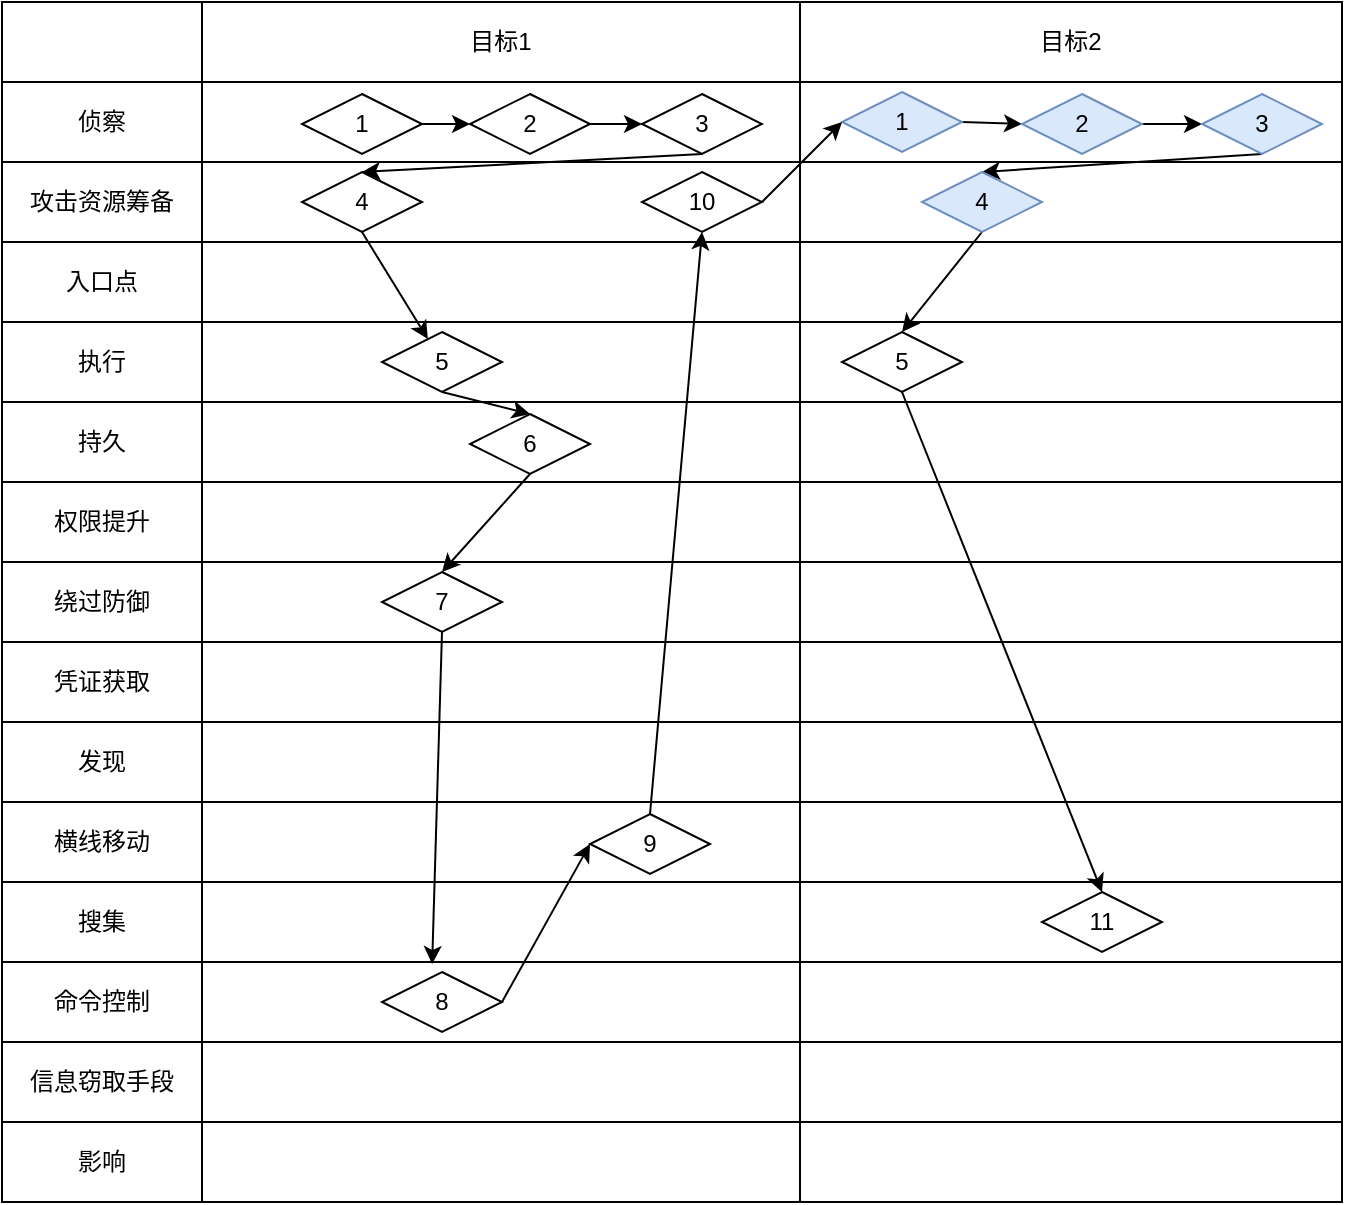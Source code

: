 <mxfile version="20.8.20" type="github">
  <diagram name="第 1 页" id="Ly_gtBACudWPVN4sf7cw">
    <mxGraphModel dx="824" dy="1668" grid="1" gridSize="10" guides="1" tooltips="1" connect="1" arrows="1" fold="1" page="1" pageScale="1" pageWidth="827" pageHeight="1169" math="0" shadow="0">
      <root>
        <mxCell id="0" />
        <mxCell id="1" parent="0" />
        <mxCell id="cJwVm2ZB8bsfL0knMMAu-1" value="" style="shape=table;startSize=0;container=1;collapsible=0;childLayout=tableLayout;" vertex="1" parent="1">
          <mxGeometry x="120" y="-510" width="670" height="600" as="geometry" />
        </mxCell>
        <mxCell id="cJwVm2ZB8bsfL0knMMAu-2" value="" style="shape=tableRow;horizontal=0;startSize=0;swimlaneHead=0;swimlaneBody=0;strokeColor=inherit;top=0;left=0;bottom=0;right=0;collapsible=0;dropTarget=0;fillColor=none;points=[[0,0.5],[1,0.5]];portConstraint=eastwest;" vertex="1" parent="cJwVm2ZB8bsfL0knMMAu-1">
          <mxGeometry width="670" height="40" as="geometry" />
        </mxCell>
        <mxCell id="cJwVm2ZB8bsfL0knMMAu-3" value="" style="shape=partialRectangle;html=1;whiteSpace=wrap;connectable=0;strokeColor=inherit;overflow=hidden;fillColor=none;top=0;left=0;bottom=0;right=0;pointerEvents=1;" vertex="1" parent="cJwVm2ZB8bsfL0knMMAu-2">
          <mxGeometry width="100" height="40" as="geometry">
            <mxRectangle width="100" height="40" as="alternateBounds" />
          </mxGeometry>
        </mxCell>
        <mxCell id="cJwVm2ZB8bsfL0knMMAu-4" value="目标1" style="shape=partialRectangle;html=1;whiteSpace=wrap;connectable=0;strokeColor=inherit;overflow=hidden;fillColor=none;top=0;left=0;bottom=0;right=0;pointerEvents=1;" vertex="1" parent="cJwVm2ZB8bsfL0knMMAu-2">
          <mxGeometry x="100" width="299" height="40" as="geometry">
            <mxRectangle width="299" height="40" as="alternateBounds" />
          </mxGeometry>
        </mxCell>
        <mxCell id="cJwVm2ZB8bsfL0knMMAu-5" value="目标2" style="shape=partialRectangle;html=1;whiteSpace=wrap;connectable=0;strokeColor=inherit;overflow=hidden;fillColor=none;top=0;left=0;bottom=0;right=0;pointerEvents=1;" vertex="1" parent="cJwVm2ZB8bsfL0knMMAu-2">
          <mxGeometry x="399" width="271" height="40" as="geometry">
            <mxRectangle width="271" height="40" as="alternateBounds" />
          </mxGeometry>
        </mxCell>
        <mxCell id="cJwVm2ZB8bsfL0knMMAu-6" value="" style="shape=tableRow;horizontal=0;startSize=0;swimlaneHead=0;swimlaneBody=0;strokeColor=inherit;top=0;left=0;bottom=0;right=0;collapsible=0;dropTarget=0;fillColor=none;points=[[0,0.5],[1,0.5]];portConstraint=eastwest;" vertex="1" parent="cJwVm2ZB8bsfL0knMMAu-1">
          <mxGeometry y="40" width="670" height="40" as="geometry" />
        </mxCell>
        <mxCell id="cJwVm2ZB8bsfL0knMMAu-7" value="侦察" style="shape=partialRectangle;html=1;whiteSpace=wrap;connectable=0;strokeColor=inherit;overflow=hidden;fillColor=none;top=0;left=0;bottom=0;right=0;pointerEvents=1;" vertex="1" parent="cJwVm2ZB8bsfL0knMMAu-6">
          <mxGeometry width="100" height="40" as="geometry">
            <mxRectangle width="100" height="40" as="alternateBounds" />
          </mxGeometry>
        </mxCell>
        <mxCell id="cJwVm2ZB8bsfL0knMMAu-8" value="" style="shape=partialRectangle;html=1;whiteSpace=wrap;connectable=0;strokeColor=inherit;overflow=hidden;fillColor=none;top=0;left=0;bottom=0;right=0;pointerEvents=1;" vertex="1" parent="cJwVm2ZB8bsfL0knMMAu-6">
          <mxGeometry x="100" width="299" height="40" as="geometry">
            <mxRectangle width="299" height="40" as="alternateBounds" />
          </mxGeometry>
        </mxCell>
        <mxCell id="cJwVm2ZB8bsfL0knMMAu-9" value="" style="shape=partialRectangle;html=1;whiteSpace=wrap;connectable=0;strokeColor=inherit;overflow=hidden;fillColor=none;top=0;left=0;bottom=0;right=0;pointerEvents=1;" vertex="1" parent="cJwVm2ZB8bsfL0knMMAu-6">
          <mxGeometry x="399" width="271" height="40" as="geometry">
            <mxRectangle width="271" height="40" as="alternateBounds" />
          </mxGeometry>
        </mxCell>
        <mxCell id="cJwVm2ZB8bsfL0knMMAu-10" value="" style="shape=tableRow;horizontal=0;startSize=0;swimlaneHead=0;swimlaneBody=0;strokeColor=inherit;top=0;left=0;bottom=0;right=0;collapsible=0;dropTarget=0;fillColor=none;points=[[0,0.5],[1,0.5]];portConstraint=eastwest;" vertex="1" parent="cJwVm2ZB8bsfL0knMMAu-1">
          <mxGeometry y="80" width="670" height="40" as="geometry" />
        </mxCell>
        <mxCell id="cJwVm2ZB8bsfL0knMMAu-11" value="攻击资源筹备" style="shape=partialRectangle;html=1;whiteSpace=wrap;connectable=0;strokeColor=inherit;overflow=hidden;fillColor=none;top=0;left=0;bottom=0;right=0;pointerEvents=1;" vertex="1" parent="cJwVm2ZB8bsfL0knMMAu-10">
          <mxGeometry width="100" height="40" as="geometry">
            <mxRectangle width="100" height="40" as="alternateBounds" />
          </mxGeometry>
        </mxCell>
        <mxCell id="cJwVm2ZB8bsfL0knMMAu-12" value="" style="shape=partialRectangle;html=1;whiteSpace=wrap;connectable=0;strokeColor=inherit;overflow=hidden;fillColor=none;top=0;left=0;bottom=0;right=0;pointerEvents=1;" vertex="1" parent="cJwVm2ZB8bsfL0knMMAu-10">
          <mxGeometry x="100" width="299" height="40" as="geometry">
            <mxRectangle width="299" height="40" as="alternateBounds" />
          </mxGeometry>
        </mxCell>
        <mxCell id="cJwVm2ZB8bsfL0knMMAu-13" value="" style="shape=partialRectangle;html=1;whiteSpace=wrap;connectable=0;strokeColor=inherit;overflow=hidden;fillColor=none;top=0;left=0;bottom=0;right=0;pointerEvents=1;" vertex="1" parent="cJwVm2ZB8bsfL0knMMAu-10">
          <mxGeometry x="399" width="271" height="40" as="geometry">
            <mxRectangle width="271" height="40" as="alternateBounds" />
          </mxGeometry>
        </mxCell>
        <mxCell id="cJwVm2ZB8bsfL0knMMAu-14" value="" style="shape=tableRow;horizontal=0;startSize=0;swimlaneHead=0;swimlaneBody=0;strokeColor=inherit;top=0;left=0;bottom=0;right=0;collapsible=0;dropTarget=0;fillColor=none;points=[[0,0.5],[1,0.5]];portConstraint=eastwest;" vertex="1" parent="cJwVm2ZB8bsfL0knMMAu-1">
          <mxGeometry y="120" width="670" height="40" as="geometry" />
        </mxCell>
        <mxCell id="cJwVm2ZB8bsfL0knMMAu-15" value="入口点" style="shape=partialRectangle;html=1;whiteSpace=wrap;connectable=0;strokeColor=inherit;overflow=hidden;fillColor=none;top=0;left=0;bottom=0;right=0;pointerEvents=1;" vertex="1" parent="cJwVm2ZB8bsfL0knMMAu-14">
          <mxGeometry width="100" height="40" as="geometry">
            <mxRectangle width="100" height="40" as="alternateBounds" />
          </mxGeometry>
        </mxCell>
        <mxCell id="cJwVm2ZB8bsfL0knMMAu-16" value="" style="shape=partialRectangle;html=1;whiteSpace=wrap;connectable=0;strokeColor=inherit;overflow=hidden;fillColor=none;top=0;left=0;bottom=0;right=0;pointerEvents=1;" vertex="1" parent="cJwVm2ZB8bsfL0knMMAu-14">
          <mxGeometry x="100" width="299" height="40" as="geometry">
            <mxRectangle width="299" height="40" as="alternateBounds" />
          </mxGeometry>
        </mxCell>
        <mxCell id="cJwVm2ZB8bsfL0knMMAu-17" value="" style="shape=partialRectangle;html=1;whiteSpace=wrap;connectable=0;strokeColor=inherit;overflow=hidden;fillColor=none;top=0;left=0;bottom=0;right=0;pointerEvents=1;" vertex="1" parent="cJwVm2ZB8bsfL0knMMAu-14">
          <mxGeometry x="399" width="271" height="40" as="geometry">
            <mxRectangle width="271" height="40" as="alternateBounds" />
          </mxGeometry>
        </mxCell>
        <mxCell id="cJwVm2ZB8bsfL0knMMAu-18" value="" style="shape=tableRow;horizontal=0;startSize=0;swimlaneHead=0;swimlaneBody=0;strokeColor=inherit;top=0;left=0;bottom=0;right=0;collapsible=0;dropTarget=0;fillColor=none;points=[[0,0.5],[1,0.5]];portConstraint=eastwest;" vertex="1" parent="cJwVm2ZB8bsfL0knMMAu-1">
          <mxGeometry y="160" width="670" height="40" as="geometry" />
        </mxCell>
        <mxCell id="cJwVm2ZB8bsfL0knMMAu-19" value="执行" style="shape=partialRectangle;html=1;whiteSpace=wrap;connectable=0;strokeColor=inherit;overflow=hidden;fillColor=none;top=0;left=0;bottom=0;right=0;pointerEvents=1;" vertex="1" parent="cJwVm2ZB8bsfL0knMMAu-18">
          <mxGeometry width="100" height="40" as="geometry">
            <mxRectangle width="100" height="40" as="alternateBounds" />
          </mxGeometry>
        </mxCell>
        <mxCell id="cJwVm2ZB8bsfL0knMMAu-20" value="" style="shape=partialRectangle;html=1;whiteSpace=wrap;connectable=0;strokeColor=inherit;overflow=hidden;fillColor=none;top=0;left=0;bottom=0;right=0;pointerEvents=1;" vertex="1" parent="cJwVm2ZB8bsfL0knMMAu-18">
          <mxGeometry x="100" width="299" height="40" as="geometry">
            <mxRectangle width="299" height="40" as="alternateBounds" />
          </mxGeometry>
        </mxCell>
        <mxCell id="cJwVm2ZB8bsfL0knMMAu-21" value="" style="shape=partialRectangle;html=1;whiteSpace=wrap;connectable=0;strokeColor=inherit;overflow=hidden;fillColor=none;top=0;left=0;bottom=0;right=0;pointerEvents=1;" vertex="1" parent="cJwVm2ZB8bsfL0knMMAu-18">
          <mxGeometry x="399" width="271" height="40" as="geometry">
            <mxRectangle width="271" height="40" as="alternateBounds" />
          </mxGeometry>
        </mxCell>
        <mxCell id="cJwVm2ZB8bsfL0knMMAu-22" value="" style="shape=tableRow;horizontal=0;startSize=0;swimlaneHead=0;swimlaneBody=0;strokeColor=inherit;top=0;left=0;bottom=0;right=0;collapsible=0;dropTarget=0;fillColor=none;points=[[0,0.5],[1,0.5]];portConstraint=eastwest;" vertex="1" parent="cJwVm2ZB8bsfL0knMMAu-1">
          <mxGeometry y="200" width="670" height="40" as="geometry" />
        </mxCell>
        <mxCell id="cJwVm2ZB8bsfL0knMMAu-23" value="持久" style="shape=partialRectangle;html=1;whiteSpace=wrap;connectable=0;strokeColor=inherit;overflow=hidden;fillColor=none;top=0;left=0;bottom=0;right=0;pointerEvents=1;" vertex="1" parent="cJwVm2ZB8bsfL0knMMAu-22">
          <mxGeometry width="100" height="40" as="geometry">
            <mxRectangle width="100" height="40" as="alternateBounds" />
          </mxGeometry>
        </mxCell>
        <mxCell id="cJwVm2ZB8bsfL0knMMAu-24" value="" style="shape=partialRectangle;html=1;whiteSpace=wrap;connectable=0;strokeColor=inherit;overflow=hidden;fillColor=none;top=0;left=0;bottom=0;right=0;pointerEvents=1;" vertex="1" parent="cJwVm2ZB8bsfL0knMMAu-22">
          <mxGeometry x="100" width="299" height="40" as="geometry">
            <mxRectangle width="299" height="40" as="alternateBounds" />
          </mxGeometry>
        </mxCell>
        <mxCell id="cJwVm2ZB8bsfL0knMMAu-25" value="" style="shape=partialRectangle;html=1;whiteSpace=wrap;connectable=0;strokeColor=inherit;overflow=hidden;fillColor=none;top=0;left=0;bottom=0;right=0;pointerEvents=1;" vertex="1" parent="cJwVm2ZB8bsfL0knMMAu-22">
          <mxGeometry x="399" width="271" height="40" as="geometry">
            <mxRectangle width="271" height="40" as="alternateBounds" />
          </mxGeometry>
        </mxCell>
        <mxCell id="cJwVm2ZB8bsfL0knMMAu-26" value="" style="shape=tableRow;horizontal=0;startSize=0;swimlaneHead=0;swimlaneBody=0;strokeColor=inherit;top=0;left=0;bottom=0;right=0;collapsible=0;dropTarget=0;fillColor=none;points=[[0,0.5],[1,0.5]];portConstraint=eastwest;" vertex="1" parent="cJwVm2ZB8bsfL0knMMAu-1">
          <mxGeometry y="240" width="670" height="40" as="geometry" />
        </mxCell>
        <mxCell id="cJwVm2ZB8bsfL0knMMAu-27" value="权限提升" style="shape=partialRectangle;html=1;whiteSpace=wrap;connectable=0;strokeColor=inherit;overflow=hidden;fillColor=none;top=0;left=0;bottom=0;right=0;pointerEvents=1;" vertex="1" parent="cJwVm2ZB8bsfL0knMMAu-26">
          <mxGeometry width="100" height="40" as="geometry">
            <mxRectangle width="100" height="40" as="alternateBounds" />
          </mxGeometry>
        </mxCell>
        <mxCell id="cJwVm2ZB8bsfL0knMMAu-28" value="" style="shape=partialRectangle;html=1;whiteSpace=wrap;connectable=0;strokeColor=inherit;overflow=hidden;fillColor=none;top=0;left=0;bottom=0;right=0;pointerEvents=1;" vertex="1" parent="cJwVm2ZB8bsfL0knMMAu-26">
          <mxGeometry x="100" width="299" height="40" as="geometry">
            <mxRectangle width="299" height="40" as="alternateBounds" />
          </mxGeometry>
        </mxCell>
        <mxCell id="cJwVm2ZB8bsfL0knMMAu-29" value="" style="shape=partialRectangle;html=1;whiteSpace=wrap;connectable=0;strokeColor=inherit;overflow=hidden;fillColor=none;top=0;left=0;bottom=0;right=0;pointerEvents=1;" vertex="1" parent="cJwVm2ZB8bsfL0knMMAu-26">
          <mxGeometry x="399" width="271" height="40" as="geometry">
            <mxRectangle width="271" height="40" as="alternateBounds" />
          </mxGeometry>
        </mxCell>
        <mxCell id="cJwVm2ZB8bsfL0knMMAu-30" value="" style="shape=tableRow;horizontal=0;startSize=0;swimlaneHead=0;swimlaneBody=0;strokeColor=inherit;top=0;left=0;bottom=0;right=0;collapsible=0;dropTarget=0;fillColor=none;points=[[0,0.5],[1,0.5]];portConstraint=eastwest;" vertex="1" parent="cJwVm2ZB8bsfL0knMMAu-1">
          <mxGeometry y="280" width="670" height="40" as="geometry" />
        </mxCell>
        <mxCell id="cJwVm2ZB8bsfL0knMMAu-31" value="绕过防御" style="shape=partialRectangle;html=1;whiteSpace=wrap;connectable=0;strokeColor=inherit;overflow=hidden;fillColor=none;top=0;left=0;bottom=0;right=0;pointerEvents=1;" vertex="1" parent="cJwVm2ZB8bsfL0knMMAu-30">
          <mxGeometry width="100" height="40" as="geometry">
            <mxRectangle width="100" height="40" as="alternateBounds" />
          </mxGeometry>
        </mxCell>
        <mxCell id="cJwVm2ZB8bsfL0knMMAu-32" value="" style="shape=partialRectangle;html=1;whiteSpace=wrap;connectable=0;strokeColor=inherit;overflow=hidden;fillColor=none;top=0;left=0;bottom=0;right=0;pointerEvents=1;" vertex="1" parent="cJwVm2ZB8bsfL0knMMAu-30">
          <mxGeometry x="100" width="299" height="40" as="geometry">
            <mxRectangle width="299" height="40" as="alternateBounds" />
          </mxGeometry>
        </mxCell>
        <mxCell id="cJwVm2ZB8bsfL0knMMAu-33" value="" style="shape=partialRectangle;html=1;whiteSpace=wrap;connectable=0;strokeColor=inherit;overflow=hidden;fillColor=none;top=0;left=0;bottom=0;right=0;pointerEvents=1;" vertex="1" parent="cJwVm2ZB8bsfL0knMMAu-30">
          <mxGeometry x="399" width="271" height="40" as="geometry">
            <mxRectangle width="271" height="40" as="alternateBounds" />
          </mxGeometry>
        </mxCell>
        <mxCell id="cJwVm2ZB8bsfL0knMMAu-34" value="" style="shape=tableRow;horizontal=0;startSize=0;swimlaneHead=0;swimlaneBody=0;strokeColor=inherit;top=0;left=0;bottom=0;right=0;collapsible=0;dropTarget=0;fillColor=none;points=[[0,0.5],[1,0.5]];portConstraint=eastwest;" vertex="1" parent="cJwVm2ZB8bsfL0knMMAu-1">
          <mxGeometry y="320" width="670" height="40" as="geometry" />
        </mxCell>
        <mxCell id="cJwVm2ZB8bsfL0knMMAu-35" value="凭证获取" style="shape=partialRectangle;html=1;whiteSpace=wrap;connectable=0;strokeColor=inherit;overflow=hidden;fillColor=none;top=0;left=0;bottom=0;right=0;pointerEvents=1;" vertex="1" parent="cJwVm2ZB8bsfL0knMMAu-34">
          <mxGeometry width="100" height="40" as="geometry">
            <mxRectangle width="100" height="40" as="alternateBounds" />
          </mxGeometry>
        </mxCell>
        <mxCell id="cJwVm2ZB8bsfL0knMMAu-36" value="" style="shape=partialRectangle;html=1;whiteSpace=wrap;connectable=0;strokeColor=inherit;overflow=hidden;fillColor=none;top=0;left=0;bottom=0;right=0;pointerEvents=1;" vertex="1" parent="cJwVm2ZB8bsfL0knMMAu-34">
          <mxGeometry x="100" width="299" height="40" as="geometry">
            <mxRectangle width="299" height="40" as="alternateBounds" />
          </mxGeometry>
        </mxCell>
        <mxCell id="cJwVm2ZB8bsfL0knMMAu-37" value="" style="shape=partialRectangle;html=1;whiteSpace=wrap;connectable=0;strokeColor=inherit;overflow=hidden;fillColor=none;top=0;left=0;bottom=0;right=0;pointerEvents=1;" vertex="1" parent="cJwVm2ZB8bsfL0knMMAu-34">
          <mxGeometry x="399" width="271" height="40" as="geometry">
            <mxRectangle width="271" height="40" as="alternateBounds" />
          </mxGeometry>
        </mxCell>
        <mxCell id="cJwVm2ZB8bsfL0knMMAu-38" value="" style="shape=tableRow;horizontal=0;startSize=0;swimlaneHead=0;swimlaneBody=0;strokeColor=inherit;top=0;left=0;bottom=0;right=0;collapsible=0;dropTarget=0;fillColor=none;points=[[0,0.5],[1,0.5]];portConstraint=eastwest;" vertex="1" parent="cJwVm2ZB8bsfL0knMMAu-1">
          <mxGeometry y="360" width="670" height="40" as="geometry" />
        </mxCell>
        <mxCell id="cJwVm2ZB8bsfL0knMMAu-39" value="发现" style="shape=partialRectangle;html=1;whiteSpace=wrap;connectable=0;strokeColor=inherit;overflow=hidden;fillColor=none;top=0;left=0;bottom=0;right=0;pointerEvents=1;" vertex="1" parent="cJwVm2ZB8bsfL0knMMAu-38">
          <mxGeometry width="100" height="40" as="geometry">
            <mxRectangle width="100" height="40" as="alternateBounds" />
          </mxGeometry>
        </mxCell>
        <mxCell id="cJwVm2ZB8bsfL0knMMAu-40" value="" style="shape=partialRectangle;html=1;whiteSpace=wrap;connectable=0;strokeColor=inherit;overflow=hidden;fillColor=none;top=0;left=0;bottom=0;right=0;pointerEvents=1;" vertex="1" parent="cJwVm2ZB8bsfL0knMMAu-38">
          <mxGeometry x="100" width="299" height="40" as="geometry">
            <mxRectangle width="299" height="40" as="alternateBounds" />
          </mxGeometry>
        </mxCell>
        <mxCell id="cJwVm2ZB8bsfL0knMMAu-41" value="" style="shape=partialRectangle;html=1;whiteSpace=wrap;connectable=0;strokeColor=inherit;overflow=hidden;fillColor=none;top=0;left=0;bottom=0;right=0;pointerEvents=1;" vertex="1" parent="cJwVm2ZB8bsfL0knMMAu-38">
          <mxGeometry x="399" width="271" height="40" as="geometry">
            <mxRectangle width="271" height="40" as="alternateBounds" />
          </mxGeometry>
        </mxCell>
        <mxCell id="cJwVm2ZB8bsfL0knMMAu-42" value="" style="shape=tableRow;horizontal=0;startSize=0;swimlaneHead=0;swimlaneBody=0;strokeColor=inherit;top=0;left=0;bottom=0;right=0;collapsible=0;dropTarget=0;fillColor=none;points=[[0,0.5],[1,0.5]];portConstraint=eastwest;" vertex="1" parent="cJwVm2ZB8bsfL0knMMAu-1">
          <mxGeometry y="400" width="670" height="40" as="geometry" />
        </mxCell>
        <mxCell id="cJwVm2ZB8bsfL0knMMAu-43" value="横线移动" style="shape=partialRectangle;html=1;whiteSpace=wrap;connectable=0;strokeColor=inherit;overflow=hidden;fillColor=none;top=0;left=0;bottom=0;right=0;pointerEvents=1;" vertex="1" parent="cJwVm2ZB8bsfL0knMMAu-42">
          <mxGeometry width="100" height="40" as="geometry">
            <mxRectangle width="100" height="40" as="alternateBounds" />
          </mxGeometry>
        </mxCell>
        <mxCell id="cJwVm2ZB8bsfL0knMMAu-44" value="" style="shape=partialRectangle;html=1;whiteSpace=wrap;connectable=0;strokeColor=inherit;overflow=hidden;fillColor=none;top=0;left=0;bottom=0;right=0;pointerEvents=1;" vertex="1" parent="cJwVm2ZB8bsfL0knMMAu-42">
          <mxGeometry x="100" width="299" height="40" as="geometry">
            <mxRectangle width="299" height="40" as="alternateBounds" />
          </mxGeometry>
        </mxCell>
        <mxCell id="cJwVm2ZB8bsfL0knMMAu-45" value="" style="shape=partialRectangle;html=1;whiteSpace=wrap;connectable=0;strokeColor=inherit;overflow=hidden;fillColor=none;top=0;left=0;bottom=0;right=0;pointerEvents=1;" vertex="1" parent="cJwVm2ZB8bsfL0knMMAu-42">
          <mxGeometry x="399" width="271" height="40" as="geometry">
            <mxRectangle width="271" height="40" as="alternateBounds" />
          </mxGeometry>
        </mxCell>
        <mxCell id="cJwVm2ZB8bsfL0knMMAu-46" value="" style="shape=tableRow;horizontal=0;startSize=0;swimlaneHead=0;swimlaneBody=0;strokeColor=inherit;top=0;left=0;bottom=0;right=0;collapsible=0;dropTarget=0;fillColor=none;points=[[0,0.5],[1,0.5]];portConstraint=eastwest;" vertex="1" parent="cJwVm2ZB8bsfL0knMMAu-1">
          <mxGeometry y="440" width="670" height="40" as="geometry" />
        </mxCell>
        <mxCell id="cJwVm2ZB8bsfL0knMMAu-47" value="搜集" style="shape=partialRectangle;html=1;whiteSpace=wrap;connectable=0;strokeColor=inherit;overflow=hidden;fillColor=none;top=0;left=0;bottom=0;right=0;pointerEvents=1;" vertex="1" parent="cJwVm2ZB8bsfL0knMMAu-46">
          <mxGeometry width="100" height="40" as="geometry">
            <mxRectangle width="100" height="40" as="alternateBounds" />
          </mxGeometry>
        </mxCell>
        <mxCell id="cJwVm2ZB8bsfL0knMMAu-48" value="" style="shape=partialRectangle;html=1;whiteSpace=wrap;connectable=0;strokeColor=inherit;overflow=hidden;fillColor=none;top=0;left=0;bottom=0;right=0;pointerEvents=1;" vertex="1" parent="cJwVm2ZB8bsfL0knMMAu-46">
          <mxGeometry x="100" width="299" height="40" as="geometry">
            <mxRectangle width="299" height="40" as="alternateBounds" />
          </mxGeometry>
        </mxCell>
        <mxCell id="cJwVm2ZB8bsfL0knMMAu-49" value="" style="shape=partialRectangle;html=1;whiteSpace=wrap;connectable=0;strokeColor=inherit;overflow=hidden;fillColor=none;top=0;left=0;bottom=0;right=0;pointerEvents=1;" vertex="1" parent="cJwVm2ZB8bsfL0knMMAu-46">
          <mxGeometry x="399" width="271" height="40" as="geometry">
            <mxRectangle width="271" height="40" as="alternateBounds" />
          </mxGeometry>
        </mxCell>
        <mxCell id="cJwVm2ZB8bsfL0knMMAu-50" value="" style="shape=tableRow;horizontal=0;startSize=0;swimlaneHead=0;swimlaneBody=0;strokeColor=inherit;top=0;left=0;bottom=0;right=0;collapsible=0;dropTarget=0;fillColor=none;points=[[0,0.5],[1,0.5]];portConstraint=eastwest;" vertex="1" parent="cJwVm2ZB8bsfL0knMMAu-1">
          <mxGeometry y="480" width="670" height="40" as="geometry" />
        </mxCell>
        <mxCell id="cJwVm2ZB8bsfL0knMMAu-51" value="命令控制" style="shape=partialRectangle;html=1;whiteSpace=wrap;connectable=0;strokeColor=inherit;overflow=hidden;fillColor=none;top=0;left=0;bottom=0;right=0;pointerEvents=1;" vertex="1" parent="cJwVm2ZB8bsfL0knMMAu-50">
          <mxGeometry width="100" height="40" as="geometry">
            <mxRectangle width="100" height="40" as="alternateBounds" />
          </mxGeometry>
        </mxCell>
        <mxCell id="cJwVm2ZB8bsfL0knMMAu-52" value="" style="shape=partialRectangle;html=1;whiteSpace=wrap;connectable=0;strokeColor=inherit;overflow=hidden;fillColor=none;top=0;left=0;bottom=0;right=0;pointerEvents=1;" vertex="1" parent="cJwVm2ZB8bsfL0knMMAu-50">
          <mxGeometry x="100" width="299" height="40" as="geometry">
            <mxRectangle width="299" height="40" as="alternateBounds" />
          </mxGeometry>
        </mxCell>
        <mxCell id="cJwVm2ZB8bsfL0knMMAu-53" value="" style="shape=partialRectangle;html=1;whiteSpace=wrap;connectable=0;strokeColor=inherit;overflow=hidden;fillColor=none;top=0;left=0;bottom=0;right=0;pointerEvents=1;" vertex="1" parent="cJwVm2ZB8bsfL0knMMAu-50">
          <mxGeometry x="399" width="271" height="40" as="geometry">
            <mxRectangle width="271" height="40" as="alternateBounds" />
          </mxGeometry>
        </mxCell>
        <mxCell id="cJwVm2ZB8bsfL0knMMAu-54" value="" style="shape=tableRow;horizontal=0;startSize=0;swimlaneHead=0;swimlaneBody=0;strokeColor=inherit;top=0;left=0;bottom=0;right=0;collapsible=0;dropTarget=0;fillColor=none;points=[[0,0.5],[1,0.5]];portConstraint=eastwest;" vertex="1" parent="cJwVm2ZB8bsfL0knMMAu-1">
          <mxGeometry y="520" width="670" height="40" as="geometry" />
        </mxCell>
        <mxCell id="cJwVm2ZB8bsfL0knMMAu-55" value="信息窃取手段" style="shape=partialRectangle;html=1;whiteSpace=wrap;connectable=0;strokeColor=inherit;overflow=hidden;fillColor=none;top=0;left=0;bottom=0;right=0;pointerEvents=1;" vertex="1" parent="cJwVm2ZB8bsfL0knMMAu-54">
          <mxGeometry width="100" height="40" as="geometry">
            <mxRectangle width="100" height="40" as="alternateBounds" />
          </mxGeometry>
        </mxCell>
        <mxCell id="cJwVm2ZB8bsfL0knMMAu-56" value="" style="shape=partialRectangle;html=1;whiteSpace=wrap;connectable=0;strokeColor=inherit;overflow=hidden;fillColor=none;top=0;left=0;bottom=0;right=0;pointerEvents=1;" vertex="1" parent="cJwVm2ZB8bsfL0knMMAu-54">
          <mxGeometry x="100" width="299" height="40" as="geometry">
            <mxRectangle width="299" height="40" as="alternateBounds" />
          </mxGeometry>
        </mxCell>
        <mxCell id="cJwVm2ZB8bsfL0knMMAu-57" value="" style="shape=partialRectangle;html=1;whiteSpace=wrap;connectable=0;strokeColor=inherit;overflow=hidden;fillColor=none;top=0;left=0;bottom=0;right=0;pointerEvents=1;" vertex="1" parent="cJwVm2ZB8bsfL0knMMAu-54">
          <mxGeometry x="399" width="271" height="40" as="geometry">
            <mxRectangle width="271" height="40" as="alternateBounds" />
          </mxGeometry>
        </mxCell>
        <mxCell id="cJwVm2ZB8bsfL0knMMAu-58" value="" style="shape=tableRow;horizontal=0;startSize=0;swimlaneHead=0;swimlaneBody=0;strokeColor=inherit;top=0;left=0;bottom=0;right=0;collapsible=0;dropTarget=0;fillColor=none;points=[[0,0.5],[1,0.5]];portConstraint=eastwest;" vertex="1" parent="cJwVm2ZB8bsfL0knMMAu-1">
          <mxGeometry y="560" width="670" height="40" as="geometry" />
        </mxCell>
        <mxCell id="cJwVm2ZB8bsfL0knMMAu-59" value="影响" style="shape=partialRectangle;html=1;whiteSpace=wrap;connectable=0;strokeColor=inherit;overflow=hidden;fillColor=none;top=0;left=0;bottom=0;right=0;pointerEvents=1;" vertex="1" parent="cJwVm2ZB8bsfL0knMMAu-58">
          <mxGeometry width="100" height="40" as="geometry">
            <mxRectangle width="100" height="40" as="alternateBounds" />
          </mxGeometry>
        </mxCell>
        <mxCell id="cJwVm2ZB8bsfL0knMMAu-60" value="" style="shape=partialRectangle;html=1;whiteSpace=wrap;connectable=0;strokeColor=inherit;overflow=hidden;fillColor=none;top=0;left=0;bottom=0;right=0;pointerEvents=1;" vertex="1" parent="cJwVm2ZB8bsfL0knMMAu-58">
          <mxGeometry x="100" width="299" height="40" as="geometry">
            <mxRectangle width="299" height="40" as="alternateBounds" />
          </mxGeometry>
        </mxCell>
        <mxCell id="cJwVm2ZB8bsfL0knMMAu-61" value="" style="shape=partialRectangle;html=1;whiteSpace=wrap;connectable=0;strokeColor=inherit;overflow=hidden;fillColor=none;top=0;left=0;bottom=0;right=0;pointerEvents=1;" vertex="1" parent="cJwVm2ZB8bsfL0knMMAu-58">
          <mxGeometry x="399" width="271" height="40" as="geometry">
            <mxRectangle width="271" height="40" as="alternateBounds" />
          </mxGeometry>
        </mxCell>
        <mxCell id="cJwVm2ZB8bsfL0knMMAu-62" style="edgeStyle=orthogonalEdgeStyle;rounded=0;orthogonalLoop=1;jettySize=auto;html=1;exitX=1;exitY=0.5;exitDx=0;exitDy=0;" edge="1" parent="1" source="cJwVm2ZB8bsfL0knMMAu-63" target="cJwVm2ZB8bsfL0knMMAu-65">
          <mxGeometry relative="1" as="geometry" />
        </mxCell>
        <mxCell id="cJwVm2ZB8bsfL0knMMAu-63" value="1" style="rhombus;whiteSpace=wrap;html=1;" vertex="1" parent="1">
          <mxGeometry x="270" y="-464" width="60" height="30" as="geometry" />
        </mxCell>
        <mxCell id="cJwVm2ZB8bsfL0knMMAu-64" style="edgeStyle=orthogonalEdgeStyle;rounded=0;orthogonalLoop=1;jettySize=auto;html=1;exitX=1;exitY=0.5;exitDx=0;exitDy=0;entryX=0;entryY=0.5;entryDx=0;entryDy=0;" edge="1" parent="1" source="cJwVm2ZB8bsfL0knMMAu-65" target="cJwVm2ZB8bsfL0knMMAu-67">
          <mxGeometry relative="1" as="geometry" />
        </mxCell>
        <mxCell id="cJwVm2ZB8bsfL0knMMAu-65" value="2" style="rhombus;whiteSpace=wrap;html=1;" vertex="1" parent="1">
          <mxGeometry x="354" y="-464" width="60" height="30" as="geometry" />
        </mxCell>
        <mxCell id="cJwVm2ZB8bsfL0knMMAu-66" style="edgeStyle=none;rounded=0;orthogonalLoop=1;jettySize=auto;html=1;exitX=0.5;exitY=1;exitDx=0;exitDy=0;entryX=0.5;entryY=0;entryDx=0;entryDy=0;" edge="1" parent="1" source="cJwVm2ZB8bsfL0knMMAu-67" target="cJwVm2ZB8bsfL0knMMAu-69">
          <mxGeometry relative="1" as="geometry" />
        </mxCell>
        <mxCell id="cJwVm2ZB8bsfL0knMMAu-67" value="3" style="rhombus;whiteSpace=wrap;html=1;" vertex="1" parent="1">
          <mxGeometry x="440" y="-464" width="60" height="30" as="geometry" />
        </mxCell>
        <mxCell id="cJwVm2ZB8bsfL0knMMAu-68" style="edgeStyle=none;rounded=0;orthogonalLoop=1;jettySize=auto;html=1;exitX=0.5;exitY=1;exitDx=0;exitDy=0;" edge="1" parent="1" source="cJwVm2ZB8bsfL0knMMAu-69" target="cJwVm2ZB8bsfL0knMMAu-71">
          <mxGeometry relative="1" as="geometry" />
        </mxCell>
        <mxCell id="cJwVm2ZB8bsfL0knMMAu-69" value="4" style="rhombus;whiteSpace=wrap;html=1;" vertex="1" parent="1">
          <mxGeometry x="270" y="-425" width="60" height="30" as="geometry" />
        </mxCell>
        <mxCell id="cJwVm2ZB8bsfL0knMMAu-70" style="edgeStyle=none;rounded=0;orthogonalLoop=1;jettySize=auto;html=1;exitX=0.5;exitY=1;exitDx=0;exitDy=0;entryX=0.5;entryY=0;entryDx=0;entryDy=0;" edge="1" parent="1" source="cJwVm2ZB8bsfL0knMMAu-71" target="cJwVm2ZB8bsfL0knMMAu-73">
          <mxGeometry relative="1" as="geometry" />
        </mxCell>
        <mxCell id="cJwVm2ZB8bsfL0knMMAu-71" value="5" style="rhombus;whiteSpace=wrap;html=1;" vertex="1" parent="1">
          <mxGeometry x="310" y="-345" width="60" height="30" as="geometry" />
        </mxCell>
        <mxCell id="cJwVm2ZB8bsfL0knMMAu-72" style="edgeStyle=none;rounded=0;orthogonalLoop=1;jettySize=auto;html=1;exitX=0.5;exitY=1;exitDx=0;exitDy=0;entryX=0.5;entryY=0;entryDx=0;entryDy=0;" edge="1" parent="1" source="cJwVm2ZB8bsfL0knMMAu-73" target="cJwVm2ZB8bsfL0knMMAu-75">
          <mxGeometry relative="1" as="geometry" />
        </mxCell>
        <mxCell id="cJwVm2ZB8bsfL0knMMAu-73" value="6" style="rhombus;whiteSpace=wrap;html=1;" vertex="1" parent="1">
          <mxGeometry x="354" y="-304" width="60" height="30" as="geometry" />
        </mxCell>
        <mxCell id="cJwVm2ZB8bsfL0knMMAu-74" style="edgeStyle=none;rounded=0;orthogonalLoop=1;jettySize=auto;html=1;exitX=0.5;exitY=1;exitDx=0;exitDy=0;entryX=0.321;entryY=0.025;entryDx=0;entryDy=0;entryPerimeter=0;" edge="1" parent="1" source="cJwVm2ZB8bsfL0knMMAu-75" target="cJwVm2ZB8bsfL0knMMAu-50">
          <mxGeometry relative="1" as="geometry" />
        </mxCell>
        <mxCell id="cJwVm2ZB8bsfL0knMMAu-75" value="7" style="rhombus;whiteSpace=wrap;html=1;" vertex="1" parent="1">
          <mxGeometry x="310" y="-225" width="60" height="30" as="geometry" />
        </mxCell>
        <mxCell id="cJwVm2ZB8bsfL0knMMAu-76" style="edgeStyle=none;rounded=0;orthogonalLoop=1;jettySize=auto;html=1;exitX=1;exitY=0.5;exitDx=0;exitDy=0;entryX=0;entryY=0.5;entryDx=0;entryDy=0;" edge="1" parent="1" source="cJwVm2ZB8bsfL0knMMAu-77" target="cJwVm2ZB8bsfL0knMMAu-79">
          <mxGeometry relative="1" as="geometry" />
        </mxCell>
        <mxCell id="cJwVm2ZB8bsfL0knMMAu-77" value="8" style="rhombus;whiteSpace=wrap;html=1;" vertex="1" parent="1">
          <mxGeometry x="310" y="-25" width="60" height="30" as="geometry" />
        </mxCell>
        <mxCell id="cJwVm2ZB8bsfL0knMMAu-78" style="edgeStyle=none;rounded=0;orthogonalLoop=1;jettySize=auto;html=1;exitX=0.5;exitY=0;exitDx=0;exitDy=0;entryX=0.5;entryY=1;entryDx=0;entryDy=0;" edge="1" parent="1" source="cJwVm2ZB8bsfL0knMMAu-79" target="cJwVm2ZB8bsfL0knMMAu-92">
          <mxGeometry relative="1" as="geometry" />
        </mxCell>
        <mxCell id="cJwVm2ZB8bsfL0knMMAu-79" value="9" style="rhombus;whiteSpace=wrap;html=1;" vertex="1" parent="1">
          <mxGeometry x="414" y="-104" width="60" height="30" as="geometry" />
        </mxCell>
        <mxCell id="cJwVm2ZB8bsfL0knMMAu-80" style="edgeStyle=none;rounded=0;orthogonalLoop=1;jettySize=auto;html=1;exitX=1;exitY=0.5;exitDx=0;exitDy=0;entryX=0;entryY=0.5;entryDx=0;entryDy=0;" edge="1" parent="1" source="cJwVm2ZB8bsfL0knMMAu-81" target="cJwVm2ZB8bsfL0knMMAu-83">
          <mxGeometry relative="1" as="geometry" />
        </mxCell>
        <mxCell id="cJwVm2ZB8bsfL0knMMAu-81" value="1" style="rhombus;whiteSpace=wrap;html=1;fillColor=#dae8fc;strokeColor=#6c8ebf;" vertex="1" parent="1">
          <mxGeometry x="540" y="-465" width="60" height="30" as="geometry" />
        </mxCell>
        <mxCell id="cJwVm2ZB8bsfL0knMMAu-82" style="edgeStyle=none;rounded=0;orthogonalLoop=1;jettySize=auto;html=1;exitX=1;exitY=0.5;exitDx=0;exitDy=0;entryX=0;entryY=0.5;entryDx=0;entryDy=0;" edge="1" parent="1" source="cJwVm2ZB8bsfL0knMMAu-83" target="cJwVm2ZB8bsfL0knMMAu-85">
          <mxGeometry relative="1" as="geometry" />
        </mxCell>
        <mxCell id="cJwVm2ZB8bsfL0knMMAu-83" value="2" style="rhombus;whiteSpace=wrap;html=1;fillColor=#dae8fc;strokeColor=#6c8ebf;" vertex="1" parent="1">
          <mxGeometry x="630" y="-464" width="60" height="30" as="geometry" />
        </mxCell>
        <mxCell id="cJwVm2ZB8bsfL0knMMAu-84" style="edgeStyle=none;rounded=0;orthogonalLoop=1;jettySize=auto;html=1;exitX=0.5;exitY=1;exitDx=0;exitDy=0;entryX=0.5;entryY=0;entryDx=0;entryDy=0;" edge="1" parent="1" source="cJwVm2ZB8bsfL0knMMAu-85" target="cJwVm2ZB8bsfL0knMMAu-87">
          <mxGeometry relative="1" as="geometry" />
        </mxCell>
        <mxCell id="cJwVm2ZB8bsfL0knMMAu-85" value="3" style="rhombus;whiteSpace=wrap;html=1;fillColor=#dae8fc;strokeColor=#6c8ebf;" vertex="1" parent="1">
          <mxGeometry x="720" y="-464" width="60" height="30" as="geometry" />
        </mxCell>
        <mxCell id="cJwVm2ZB8bsfL0knMMAu-86" style="edgeStyle=none;rounded=0;orthogonalLoop=1;jettySize=auto;html=1;exitX=0.5;exitY=1;exitDx=0;exitDy=0;entryX=0.5;entryY=0;entryDx=0;entryDy=0;" edge="1" parent="1" source="cJwVm2ZB8bsfL0knMMAu-87" target="cJwVm2ZB8bsfL0knMMAu-89">
          <mxGeometry relative="1" as="geometry" />
        </mxCell>
        <mxCell id="cJwVm2ZB8bsfL0knMMAu-87" value="4" style="rhombus;whiteSpace=wrap;html=1;fillColor=#dae8fc;strokeColor=#6c8ebf;" vertex="1" parent="1">
          <mxGeometry x="580" y="-425" width="60" height="30" as="geometry" />
        </mxCell>
        <mxCell id="cJwVm2ZB8bsfL0knMMAu-88" style="edgeStyle=none;rounded=0;orthogonalLoop=1;jettySize=auto;html=1;exitX=0.5;exitY=1;exitDx=0;exitDy=0;entryX=0.5;entryY=0;entryDx=0;entryDy=0;strokeColor=#000000;" edge="1" parent="1" source="cJwVm2ZB8bsfL0knMMAu-89" target="cJwVm2ZB8bsfL0knMMAu-90">
          <mxGeometry relative="1" as="geometry" />
        </mxCell>
        <mxCell id="cJwVm2ZB8bsfL0knMMAu-89" value="5" style="rhombus;whiteSpace=wrap;html=1;" vertex="1" parent="1">
          <mxGeometry x="540" y="-345" width="60" height="30" as="geometry" />
        </mxCell>
        <mxCell id="cJwVm2ZB8bsfL0knMMAu-90" value="11" style="rhombus;whiteSpace=wrap;html=1;" vertex="1" parent="1">
          <mxGeometry x="640" y="-65" width="60" height="30" as="geometry" />
        </mxCell>
        <mxCell id="cJwVm2ZB8bsfL0knMMAu-91" style="edgeStyle=none;rounded=0;orthogonalLoop=1;jettySize=auto;html=1;exitX=1;exitY=0.5;exitDx=0;exitDy=0;entryX=0;entryY=0.5;entryDx=0;entryDy=0;" edge="1" parent="1" source="cJwVm2ZB8bsfL0knMMAu-92" target="cJwVm2ZB8bsfL0knMMAu-81">
          <mxGeometry relative="1" as="geometry" />
        </mxCell>
        <mxCell id="cJwVm2ZB8bsfL0knMMAu-92" value="10" style="rhombus;whiteSpace=wrap;html=1;" vertex="1" parent="1">
          <mxGeometry x="440" y="-425" width="60" height="30" as="geometry" />
        </mxCell>
      </root>
    </mxGraphModel>
  </diagram>
</mxfile>
